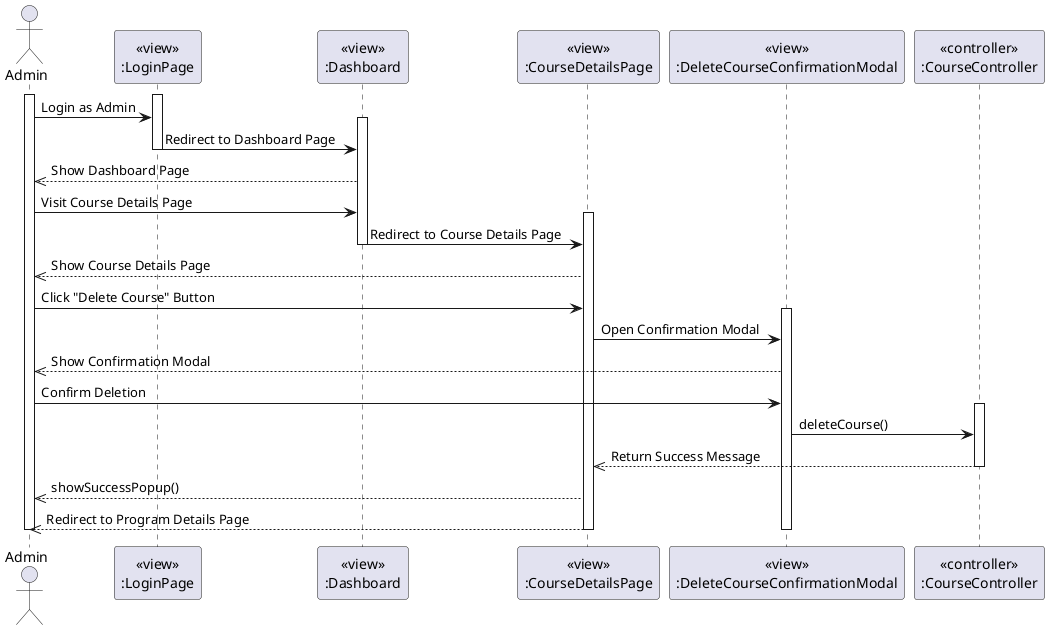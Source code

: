 @startuml DeleteCourse
actor Admin
participant LoginPageView [
  <<view>>
  :LoginPage
]

participant DashboardView [
  <<view>>
  :Dashboard
]

participant CourseDetailsView [
  <<view>>
  :CourseDetailsPage
]

participant DeleteCourseConfirmationModalView [
  <<view>>
  :DeleteCourseConfirmationModal
]

participant CourseController [
  <<controller>>
  :CourseController
]

activate Admin
activate LoginPageView
Admin -> LoginPageView: Login as Admin
activate DashboardView
LoginPageView -> DashboardView: Redirect to Dashboard Page
deactivate LoginPageView

DashboardView -->> Admin: Show Dashboard Page

Admin -> DashboardView: Visit Course Details Page
activate CourseDetailsView
DashboardView -> CourseDetailsView: Redirect to Course Details Page
deactivate DashboardView

CourseDetailsView -->> Admin: Show Course Details Page

Admin -> CourseDetailsView: Click "Delete Course" Button

activate DeleteCourseConfirmationModalView
CourseDetailsView -> DeleteCourseConfirmationModalView: Open Confirmation Modal
DeleteCourseConfirmationModalView -->> Admin: Show Confirmation Modal

Admin -> DeleteCourseConfirmationModalView: Confirm Deletion

activate CourseController
DeleteCourseConfirmationModalView -> CourseController: deleteCourse()
CourseController -->> CourseDetailsView: Return Success Message
deactivate CourseController

CourseDetailsView -->> Admin: showSuccessPopup()
CourseDetailsView -->> Admin: Redirect to Program Details Page

deactivate Admin
deactivate CourseDetailsView
deactivate DeleteCourseConfirmationModalView
@enduml
